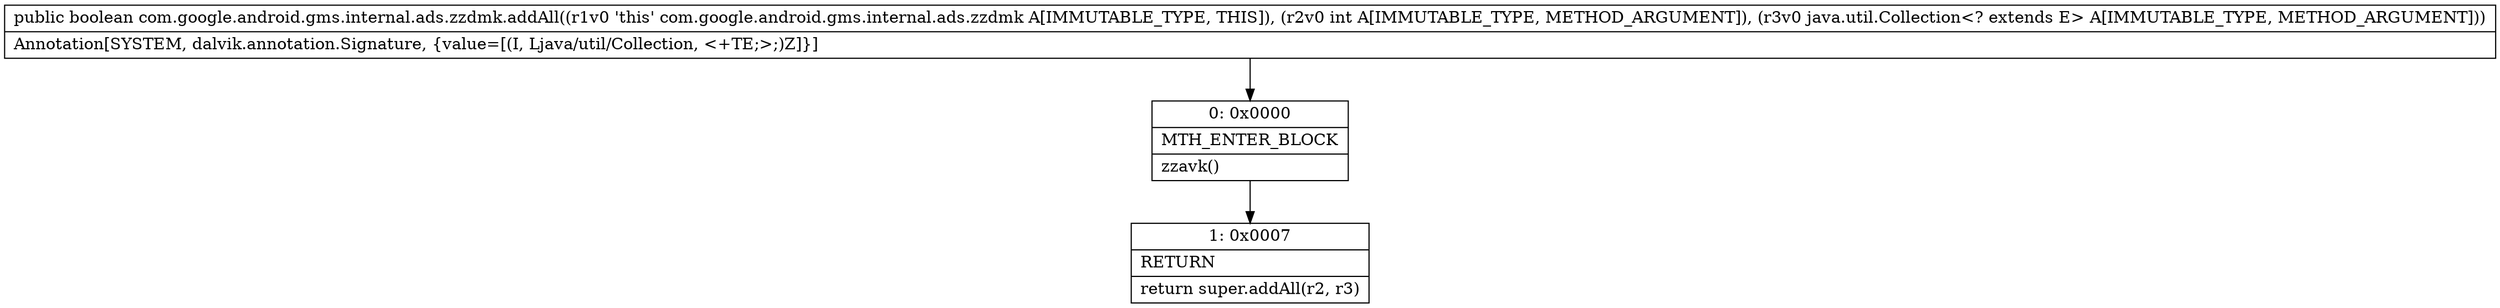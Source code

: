 digraph "CFG forcom.google.android.gms.internal.ads.zzdmk.addAll(ILjava\/util\/Collection;)Z" {
Node_0 [shape=record,label="{0\:\ 0x0000|MTH_ENTER_BLOCK\l|zzavk()\l}"];
Node_1 [shape=record,label="{1\:\ 0x0007|RETURN\l|return super.addAll(r2, r3)\l}"];
MethodNode[shape=record,label="{public boolean com.google.android.gms.internal.ads.zzdmk.addAll((r1v0 'this' com.google.android.gms.internal.ads.zzdmk A[IMMUTABLE_TYPE, THIS]), (r2v0 int A[IMMUTABLE_TYPE, METHOD_ARGUMENT]), (r3v0 java.util.Collection\<? extends E\> A[IMMUTABLE_TYPE, METHOD_ARGUMENT]))  | Annotation[SYSTEM, dalvik.annotation.Signature, \{value=[(I, Ljava\/util\/Collection, \<+TE;\>;)Z]\}]\l}"];
MethodNode -> Node_0;
Node_0 -> Node_1;
}

